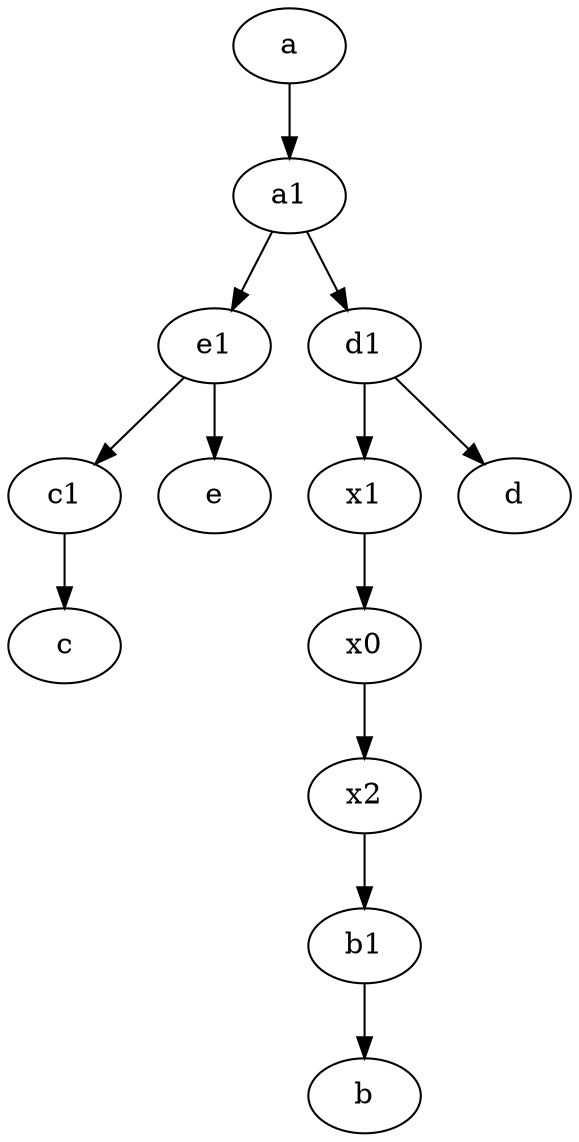 digraph  {
	a [pos="40,10!"];
	x0;
	b1 [pos="45,20!"];
	e1 [pos="25,45!"];
	a1 [pos="40,15!"];
	d1 [pos="25,30!"];
	x1;
	x2;
	c1 [pos="30,15!"];
	x0 -> x2;
	a1 -> e1;
	d1 -> x1;
	d1 -> d;
	a1 -> d1;
	a -> a1;
	c1 -> c;
	x2 -> b1;
	b1 -> b;
	x1 -> x0;
	e1 -> e;
	e1 -> c1;

	}